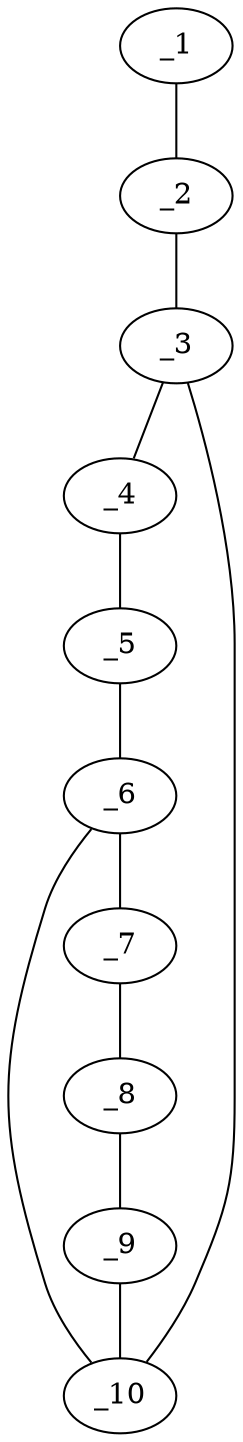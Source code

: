 graph molid605469 {
	_1	 [charge=0,
		chem=4,
		symbol="N  ",
		x="5.1079",
		y="1.7601"];
	_2	 [charge=0,
		chem=1,
		symbol="C  ",
		x="4.7989",
		y="0.809"];
	_1 -- _2	 [valence=3];
	_3	 [charge=0,
		chem=1,
		symbol="C  ",
		x="4.4899",
		y="-0.142"];
	_2 -- _3	 [valence=1];
	_4	 [charge=0,
		chem=1,
		symbol="C  ",
		x="5.0777",
		y="-0.9511"];
	_3 -- _4	 [valence=1];
	_10	 [charge=0,
		chem=1,
		symbol="C  ",
		x="3.5388",
		y="-0.4511"];
	_3 -- _10	 [valence=2];
	_5	 [charge=0,
		chem=4,
		symbol="N  ",
		x="4.4899",
		y="-1.7601"];
	_4 -- _5	 [valence=2];
	_6	 [charge=0,
		chem=4,
		symbol="N  ",
		x="3.5388",
		y="-1.4511"];
	_5 -- _6	 [valence=1];
	_7	 [charge=0,
		chem=1,
		symbol="C  ",
		x="2.5878",
		y="-1.7601"];
	_6 -- _7	 [valence=1];
	_6 -- _10	 [valence=1];
	_8	 [charge=0,
		chem=1,
		symbol="C  ",
		x=2,
		y="-0.9511"];
	_7 -- _8	 [valence=2];
	_9	 [charge=0,
		chem=4,
		symbol="N  ",
		x="2.5878",
		y="-0.142"];
	_8 -- _9	 [valence=1];
	_9 -- _10	 [valence=1];
}
